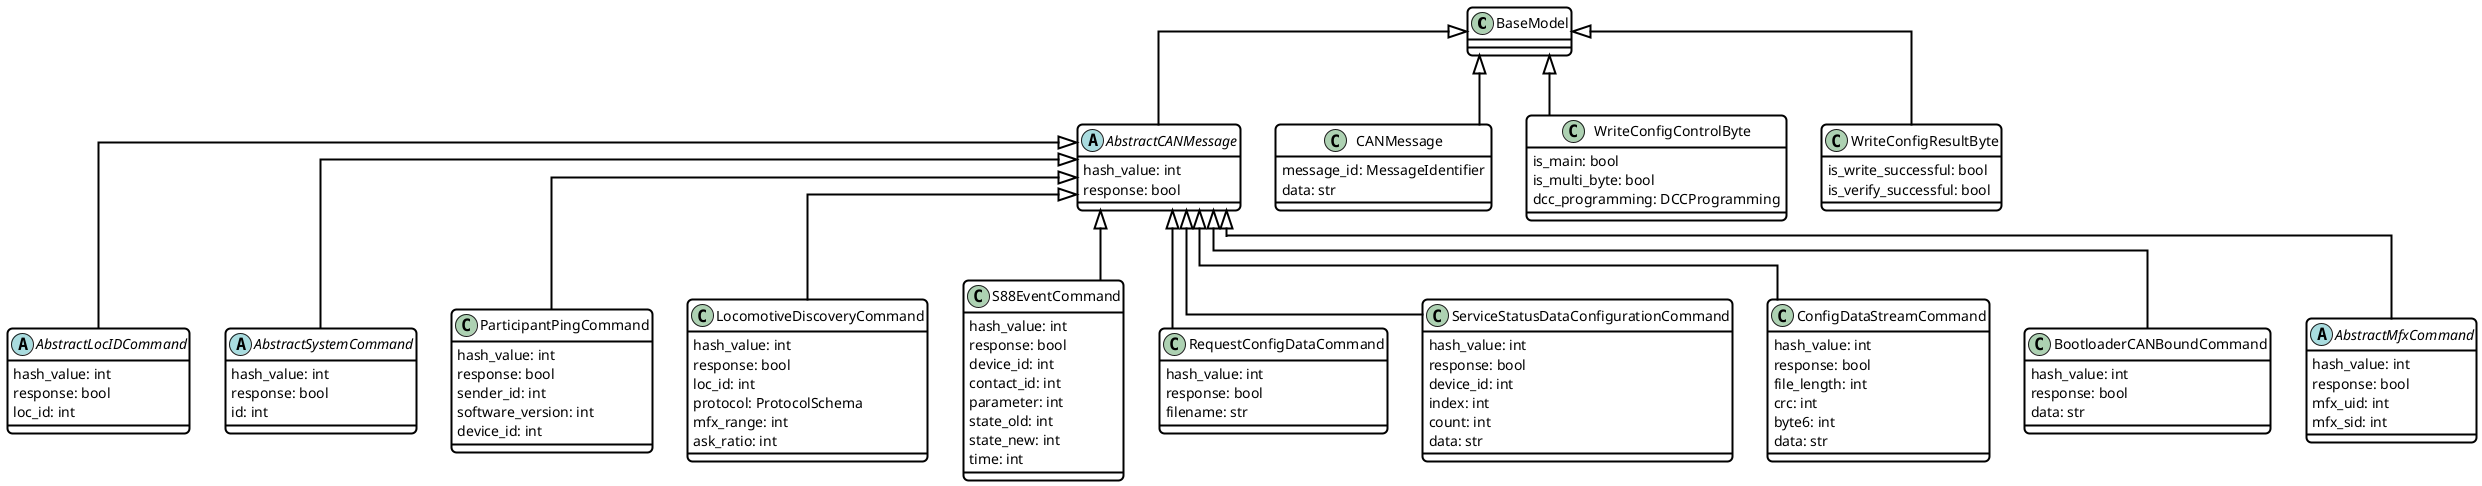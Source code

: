 @startuml
skinparam useBetaStyle true
skinparam linetype ortho

<style>
    classDiagram{
        FontColor Black
        BackgroundColor White
        LineThickness 2
        LineColor Black
        RoundCorner 10
    }
</style>

class BaseModel {
}
class AbstractCANMessage {
hash_value: int
response: bool
}
abstract class AbstractCANMessage
BaseModel <|-- AbstractCANMessage
class CANMessage {
message_id: MessageIdentifier
data: str
}
BaseModel <|-- CANMessage
class AbstractLocIDCommand {
hash_value: int
response: bool
loc_id: int
}
abstract class AbstractLocIDCommand
AbstractCANMessage <|-- AbstractLocIDCommand
class WriteConfigControlByte {
is_main: bool
is_multi_byte: bool
dcc_programming: DCCProgramming
}
BaseModel <|-- WriteConfigControlByte
class WriteConfigResultByte {
is_write_successful: bool
is_verify_successful: bool
}
BaseModel <|-- WriteConfigResultByte
class AbstractSystemCommand {
hash_value: int
response: bool
id: int
}
abstract class AbstractSystemCommand
AbstractCANMessage <|-- AbstractSystemCommand
class ParticipantPingCommand {
hash_value: int
response: bool
sender_id: int
software_version: int
device_id: int
}
AbstractCANMessage <|-- ParticipantPingCommand
class LocomotiveDiscoveryCommand {
hash_value: int
response: bool
loc_id: int
protocol: ProtocolSchema
mfx_range: int
ask_ratio: int
}
AbstractCANMessage <|-- LocomotiveDiscoveryCommand
class S88EventCommand {
hash_value: int
response: bool
device_id: int
contact_id: int
parameter: int
state_old: int
state_new: int
time: int
}
AbstractCANMessage <|-- S88EventCommand
class RequestConfigDataCommand {
hash_value: int
response: bool
filename: str
}
AbstractCANMessage <|-- RequestConfigDataCommand
class ServiceStatusDataConfigurationCommand {
hash_value: int
response: bool
device_id: int
index: int
count: int
data: str
}
AbstractCANMessage <|-- ServiceStatusDataConfigurationCommand
class ConfigDataStreamCommand {
hash_value: int
response: bool
file_length: int
crc: int
byte6: int
data: str
}
AbstractCANMessage <|-- ConfigDataStreamCommand
class BootloaderCANBoundCommand {
hash_value: int
response: bool
data: str
}
AbstractCANMessage <|-- BootloaderCANBoundCommand
class AbstractMfxCommand {
hash_value: int
response: bool
mfx_uid: int
mfx_sid: int
}
abstract class AbstractMfxCommand
AbstractCANMessage <|-- AbstractMfxCommand
@enduml